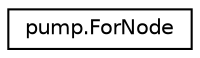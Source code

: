 digraph "Graphical Class Hierarchy"
{
  edge [fontname="Helvetica",fontsize="10",labelfontname="Helvetica",labelfontsize="10"];
  node [fontname="Helvetica",fontsize="10",shape=record];
  rankdir="LR";
  Node1 [label="pump.ForNode",height=0.2,width=0.4,color="black", fillcolor="white", style="filled",URL="$classpump_1_1_for_node.html"];
}
